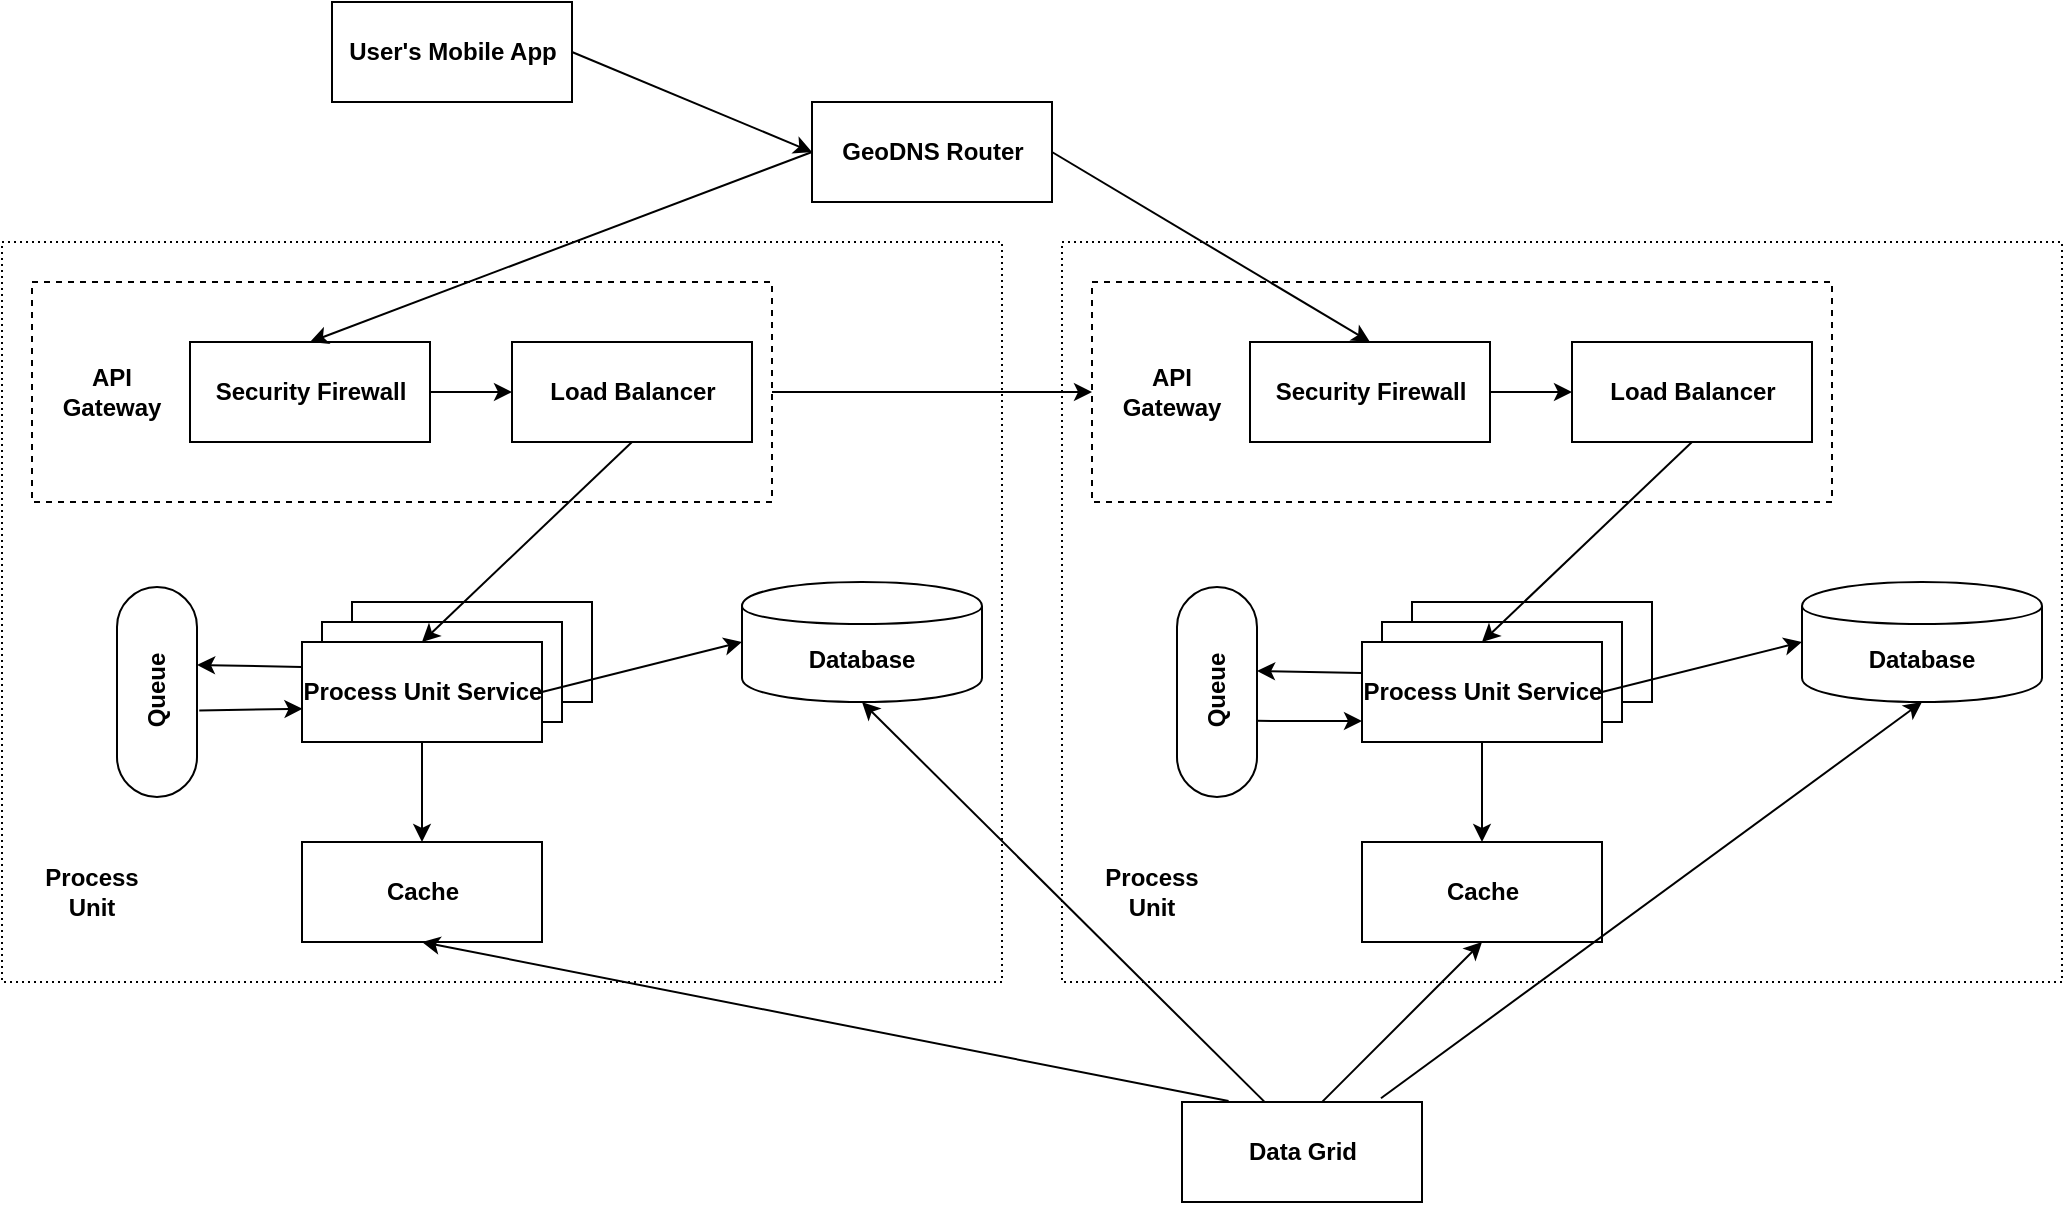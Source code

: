 <mxfile>
    <diagram id="oxM43hiqdUFz2J8ylciR" name="Page-1">
        <mxGraphModel dx="923" dy="712" grid="1" gridSize="10" guides="1" tooltips="1" connect="1" arrows="1" fold="1" page="1" pageScale="1" pageWidth="1600" pageHeight="1200" math="0" shadow="0">
            <root>
                <mxCell id="0"/>
                <mxCell id="1" parent="0"/>
                <mxCell id="19" value="" style="html=1;" vertex="1" parent="1">
                    <mxGeometry x="260" y="360" width="120" height="50" as="geometry"/>
                </mxCell>
                <mxCell id="14" value="" style="rounded=0;whiteSpace=wrap;html=1;dashed=1;dashPattern=1 2;" vertex="1" parent="1">
                    <mxGeometry x="60" y="160" width="500" height="370" as="geometry"/>
                </mxCell>
                <mxCell id="7" value="" style="rounded=0;whiteSpace=wrap;html=1;dashed=1;" vertex="1" parent="1">
                    <mxGeometry x="75" y="180" width="370" height="110" as="geometry"/>
                </mxCell>
                <mxCell id="2" value="&lt;b&gt;User's Mobile App&lt;/b&gt;" style="html=1;" vertex="1" parent="1">
                    <mxGeometry x="225" y="40" width="120" height="50" as="geometry"/>
                </mxCell>
                <mxCell id="3" value="&lt;b&gt;GeoDNS Router&lt;/b&gt;" style="html=1;" vertex="1" parent="1">
                    <mxGeometry x="465" y="90" width="120" height="50" as="geometry"/>
                </mxCell>
                <mxCell id="4" value="&lt;b style=&quot;border-color: var(--border-color);&quot;&gt;Security Firewall&lt;/b&gt;" style="html=1;" vertex="1" parent="1">
                    <mxGeometry x="154" y="210" width="120" height="50" as="geometry"/>
                </mxCell>
                <mxCell id="5" value="&lt;b&gt;Load Balancer&lt;/b&gt;" style="html=1;" vertex="1" parent="1">
                    <mxGeometry x="315" y="210" width="120" height="50" as="geometry"/>
                </mxCell>
                <mxCell id="6" value="" style="endArrow=classic;html=1;exitX=1;exitY=0.5;exitDx=0;exitDy=0;entryX=0;entryY=0.5;entryDx=0;entryDy=0;" edge="1" parent="1" source="2" target="3">
                    <mxGeometry width="50" height="50" relative="1" as="geometry">
                        <mxPoint x="555" y="390" as="sourcePoint"/>
                        <mxPoint x="605" y="340" as="targetPoint"/>
                    </mxGeometry>
                </mxCell>
                <mxCell id="8" value="&lt;b&gt;API Gateway&lt;/b&gt;" style="text;html=1;strokeColor=none;fillColor=none;align=center;verticalAlign=middle;whiteSpace=wrap;rounded=0;dashed=1;" vertex="1" parent="1">
                    <mxGeometry x="85" y="220" width="60" height="30" as="geometry"/>
                </mxCell>
                <mxCell id="12" value="" style="endArrow=classic;html=1;exitX=0;exitY=0.5;exitDx=0;exitDy=0;entryX=0.5;entryY=0;entryDx=0;entryDy=0;" edge="1" parent="1" source="3" target="4">
                    <mxGeometry width="50" height="50" relative="1" as="geometry">
                        <mxPoint x="555" y="380" as="sourcePoint"/>
                        <mxPoint x="605" y="330" as="targetPoint"/>
                    </mxGeometry>
                </mxCell>
                <mxCell id="13" value="" style="endArrow=classic;html=1;exitX=1;exitY=0.5;exitDx=0;exitDy=0;entryX=0;entryY=0.5;entryDx=0;entryDy=0;" edge="1" parent="1" source="4" target="5">
                    <mxGeometry width="50" height="50" relative="1" as="geometry">
                        <mxPoint x="485" y="370" as="sourcePoint"/>
                        <mxPoint x="535" y="320" as="targetPoint"/>
                    </mxGeometry>
                </mxCell>
                <mxCell id="18" value="" style="html=1;" vertex="1" parent="1">
                    <mxGeometry x="235" y="340" width="120" height="50" as="geometry"/>
                </mxCell>
                <mxCell id="20" value="" style="html=1;" vertex="1" parent="1">
                    <mxGeometry x="220" y="350" width="120" height="50" as="geometry"/>
                </mxCell>
                <mxCell id="17" value="&lt;b&gt;Process Unit Service&lt;/b&gt;" style="html=1;" vertex="1" parent="1">
                    <mxGeometry x="210" y="360" width="120" height="50" as="geometry"/>
                </mxCell>
                <mxCell id="21" value="" style="endArrow=classic;html=1;exitX=0.5;exitY=1;exitDx=0;exitDy=0;entryX=0.5;entryY=0;entryDx=0;entryDy=0;" edge="1" parent="1" source="5" target="17">
                    <mxGeometry width="50" height="50" relative="1" as="geometry">
                        <mxPoint x="360" y="370" as="sourcePoint"/>
                        <mxPoint x="410" y="320" as="targetPoint"/>
                    </mxGeometry>
                </mxCell>
                <mxCell id="22" value="&lt;b&gt;Database&lt;/b&gt;" style="shape=cylinder;whiteSpace=wrap;html=1;boundedLbl=1;backgroundOutline=1;" vertex="1" parent="1">
                    <mxGeometry x="430" y="330" width="120" height="60" as="geometry"/>
                </mxCell>
                <mxCell id="24" value="&lt;b&gt;Cache&lt;/b&gt;" style="html=1;" vertex="1" parent="1">
                    <mxGeometry x="210" y="460" width="120" height="50" as="geometry"/>
                </mxCell>
                <mxCell id="25" value="" style="endArrow=classic;html=1;exitX=1;exitY=0.5;exitDx=0;exitDy=0;entryX=0;entryY=0.5;entryDx=0;entryDy=0;" edge="1" parent="1" source="17" target="22">
                    <mxGeometry width="50" height="50" relative="1" as="geometry">
                        <mxPoint x="360" y="370" as="sourcePoint"/>
                        <mxPoint x="410" y="320" as="targetPoint"/>
                    </mxGeometry>
                </mxCell>
                <mxCell id="26" value="" style="endArrow=classic;html=1;exitX=0.5;exitY=1;exitDx=0;exitDy=0;entryX=0.5;entryY=0;entryDx=0;entryDy=0;" edge="1" parent="1" source="17" target="24">
                    <mxGeometry width="50" height="50" relative="1" as="geometry">
                        <mxPoint x="285" y="245" as="sourcePoint"/>
                        <mxPoint x="325" y="245" as="targetPoint"/>
                    </mxGeometry>
                </mxCell>
                <mxCell id="27" value="&lt;b&gt;Data Grid&lt;/b&gt;" style="html=1;" vertex="1" parent="1">
                    <mxGeometry x="650" y="590" width="120" height="50" as="geometry"/>
                </mxCell>
                <mxCell id="29" value="&lt;b&gt;Process Unit&lt;/b&gt;" style="text;html=1;strokeColor=none;fillColor=none;align=center;verticalAlign=middle;whiteSpace=wrap;rounded=0;" vertex="1" parent="1">
                    <mxGeometry x="75" y="470" width="60" height="30" as="geometry"/>
                </mxCell>
                <mxCell id="30" value="" style="html=1;" vertex="1" parent="1">
                    <mxGeometry x="790" y="360" width="120" height="50" as="geometry"/>
                </mxCell>
                <mxCell id="31" value="" style="rounded=0;whiteSpace=wrap;html=1;dashed=1;dashPattern=1 2;" vertex="1" parent="1">
                    <mxGeometry x="590" y="160" width="500" height="370" as="geometry"/>
                </mxCell>
                <mxCell id="32" value="" style="rounded=0;whiteSpace=wrap;html=1;dashed=1;" vertex="1" parent="1">
                    <mxGeometry x="605" y="180" width="370" height="110" as="geometry"/>
                </mxCell>
                <mxCell id="33" value="&lt;b style=&quot;border-color: var(--border-color);&quot;&gt;Security Firewall&lt;/b&gt;" style="html=1;" vertex="1" parent="1">
                    <mxGeometry x="684" y="210" width="120" height="50" as="geometry"/>
                </mxCell>
                <mxCell id="34" value="&lt;b&gt;Load Balancer&lt;/b&gt;" style="html=1;" vertex="1" parent="1">
                    <mxGeometry x="845" y="210" width="120" height="50" as="geometry"/>
                </mxCell>
                <mxCell id="35" value="&lt;b&gt;API Gateway&lt;/b&gt;" style="text;html=1;strokeColor=none;fillColor=none;align=center;verticalAlign=middle;whiteSpace=wrap;rounded=0;dashed=1;" vertex="1" parent="1">
                    <mxGeometry x="615" y="220" width="60" height="30" as="geometry"/>
                </mxCell>
                <mxCell id="36" value="" style="endArrow=classic;html=1;exitX=1;exitY=0.5;exitDx=0;exitDy=0;entryX=0;entryY=0.5;entryDx=0;entryDy=0;" edge="1" parent="1" source="33" target="34">
                    <mxGeometry width="50" height="50" relative="1" as="geometry">
                        <mxPoint x="1015" y="370" as="sourcePoint"/>
                        <mxPoint x="1065" y="320" as="targetPoint"/>
                    </mxGeometry>
                </mxCell>
                <mxCell id="37" value="" style="html=1;" vertex="1" parent="1">
                    <mxGeometry x="765" y="340" width="120" height="50" as="geometry"/>
                </mxCell>
                <mxCell id="38" value="" style="html=1;" vertex="1" parent="1">
                    <mxGeometry x="750" y="350" width="120" height="50" as="geometry"/>
                </mxCell>
                <mxCell id="39" value="&lt;b&gt;Process Unit Service&lt;/b&gt;" style="html=1;" vertex="1" parent="1">
                    <mxGeometry x="740" y="360" width="120" height="50" as="geometry"/>
                </mxCell>
                <mxCell id="40" value="" style="endArrow=classic;html=1;exitX=0.5;exitY=1;exitDx=0;exitDy=0;entryX=0.5;entryY=0;entryDx=0;entryDy=0;" edge="1" parent="1" source="34" target="39">
                    <mxGeometry width="50" height="50" relative="1" as="geometry">
                        <mxPoint x="890" y="370" as="sourcePoint"/>
                        <mxPoint x="940" y="320" as="targetPoint"/>
                    </mxGeometry>
                </mxCell>
                <mxCell id="41" value="&lt;b&gt;Database&lt;/b&gt;" style="shape=cylinder;whiteSpace=wrap;html=1;boundedLbl=1;backgroundOutline=1;" vertex="1" parent="1">
                    <mxGeometry x="960" y="330" width="120" height="60" as="geometry"/>
                </mxCell>
                <mxCell id="42" value="&lt;b&gt;Cache&lt;/b&gt;" style="html=1;" vertex="1" parent="1">
                    <mxGeometry x="740" y="460" width="120" height="50" as="geometry"/>
                </mxCell>
                <mxCell id="43" value="" style="endArrow=classic;html=1;exitX=1;exitY=0.5;exitDx=0;exitDy=0;entryX=0;entryY=0.5;entryDx=0;entryDy=0;" edge="1" parent="1" source="39" target="41">
                    <mxGeometry width="50" height="50" relative="1" as="geometry">
                        <mxPoint x="890" y="370" as="sourcePoint"/>
                        <mxPoint x="940" y="320" as="targetPoint"/>
                    </mxGeometry>
                </mxCell>
                <mxCell id="44" value="" style="endArrow=classic;html=1;exitX=0.5;exitY=1;exitDx=0;exitDy=0;entryX=0.5;entryY=0;entryDx=0;entryDy=0;" edge="1" parent="1" source="39" target="42">
                    <mxGeometry width="50" height="50" relative="1" as="geometry">
                        <mxPoint x="815" y="245" as="sourcePoint"/>
                        <mxPoint x="855" y="245" as="targetPoint"/>
                    </mxGeometry>
                </mxCell>
                <mxCell id="45" value="&lt;b&gt;Process Unit&lt;/b&gt;" style="text;html=1;strokeColor=none;fillColor=none;align=center;verticalAlign=middle;whiteSpace=wrap;rounded=0;" vertex="1" parent="1">
                    <mxGeometry x="605" y="470" width="60" height="30" as="geometry"/>
                </mxCell>
                <mxCell id="46" value="" style="endArrow=classic;html=1;exitX=1;exitY=0.5;exitDx=0;exitDy=0;entryX=0.5;entryY=0;entryDx=0;entryDy=0;" edge="1" parent="1" source="3" target="33">
                    <mxGeometry width="50" height="50" relative="1" as="geometry">
                        <mxPoint x="490" y="380" as="sourcePoint"/>
                        <mxPoint x="540" y="330" as="targetPoint"/>
                    </mxGeometry>
                </mxCell>
                <mxCell id="47" value="" style="endArrow=classic;html=1;exitX=0.194;exitY=-0.009;exitDx=0;exitDy=0;exitPerimeter=0;entryX=0.5;entryY=1;entryDx=0;entryDy=0;" edge="1" parent="1" source="27" target="24">
                    <mxGeometry width="50" height="50" relative="1" as="geometry">
                        <mxPoint x="590" y="560" as="sourcePoint"/>
                        <mxPoint x="640" y="510" as="targetPoint"/>
                    </mxGeometry>
                </mxCell>
                <mxCell id="48" value="" style="endArrow=classic;html=1;entryX=0.5;entryY=1;entryDx=0;entryDy=0;exitX=0.345;exitY=0.001;exitDx=0;exitDy=0;exitPerimeter=0;" edge="1" parent="1" source="27" target="22">
                    <mxGeometry width="50" height="50" relative="1" as="geometry">
                        <mxPoint x="616" y="677" as="sourcePoint"/>
                        <mxPoint x="640" y="510" as="targetPoint"/>
                    </mxGeometry>
                </mxCell>
                <mxCell id="49" value="" style="endArrow=classic;html=1;exitX=0.583;exitY=0.001;exitDx=0;exitDy=0;exitPerimeter=0;entryX=0.5;entryY=1;entryDx=0;entryDy=0;" edge="1" parent="1" source="27" target="42">
                    <mxGeometry width="50" height="50" relative="1" as="geometry">
                        <mxPoint x="590" y="560" as="sourcePoint"/>
                        <mxPoint x="640" y="510" as="targetPoint"/>
                    </mxGeometry>
                </mxCell>
                <mxCell id="50" value="" style="endArrow=classic;html=1;exitX=0.829;exitY=-0.037;exitDx=0;exitDy=0;exitPerimeter=0;entryX=0.5;entryY=1;entryDx=0;entryDy=0;" edge="1" parent="1" source="27" target="41">
                    <mxGeometry width="50" height="50" relative="1" as="geometry">
                        <mxPoint x="590" y="560" as="sourcePoint"/>
                        <mxPoint x="640" y="510" as="targetPoint"/>
                    </mxGeometry>
                </mxCell>
                <mxCell id="52" value="&lt;b&gt;Queue&lt;/b&gt;" style="html=1;dashed=0;whitespace=wrap;shape=mxgraph.dfd.start;rotation=-90;" vertex="1" parent="1">
                    <mxGeometry x="85" y="365" width="105" height="40" as="geometry"/>
                </mxCell>
                <mxCell id="53" value="&lt;b&gt;Queue&lt;/b&gt;" style="html=1;dashed=0;whitespace=wrap;shape=mxgraph.dfd.start;rotation=-90;" vertex="1" parent="1">
                    <mxGeometry x="615" y="365" width="105" height="40" as="geometry"/>
                </mxCell>
                <mxCell id="54" value="" style="endArrow=classic;html=1;exitX=0;exitY=0.25;exitDx=0;exitDy=0;entryX=0.629;entryY=1.001;entryDx=0;entryDy=0;entryPerimeter=0;" edge="1" parent="1" source="17" target="52">
                    <mxGeometry width="50" height="50" relative="1" as="geometry">
                        <mxPoint x="490" y="330" as="sourcePoint"/>
                        <mxPoint x="540" y="280" as="targetPoint"/>
                    </mxGeometry>
                </mxCell>
                <mxCell id="55" value="" style="endArrow=classic;html=1;entryX=0.002;entryY=0.668;entryDx=0;entryDy=0;entryPerimeter=0;exitX=0.412;exitY=1.028;exitDx=0;exitDy=0;exitPerimeter=0;" edge="1" parent="1" source="52" target="17">
                    <mxGeometry width="50" height="50" relative="1" as="geometry">
                        <mxPoint x="160" y="400" as="sourcePoint"/>
                        <mxPoint x="210" y="398" as="targetPoint"/>
                    </mxGeometry>
                </mxCell>
                <mxCell id="56" value="" style="endArrow=classic;html=1;exitX=0;exitY=0.25;exitDx=0;exitDy=0;entryX=0.629;entryY=1.001;entryDx=0;entryDy=0;entryPerimeter=0;" edge="1" parent="1">
                    <mxGeometry width="50" height="50" relative="1" as="geometry">
                        <mxPoint x="740" y="375.52" as="sourcePoint"/>
                        <mxPoint x="687.54" y="374.475" as="targetPoint"/>
                    </mxGeometry>
                </mxCell>
                <mxCell id="58" value="" style="endArrow=classic;html=1;entryX=0;entryY=0.8;entryDx=0;entryDy=0;entryPerimeter=0;exitX=0.358;exitY=0.992;exitDx=0;exitDy=0;exitPerimeter=0;" edge="1" parent="1">
                    <mxGeometry width="50" height="50" relative="1" as="geometry">
                        <mxPoint x="687.18" y="399.43" as="sourcePoint"/>
                        <mxPoint x="740" y="399.52" as="targetPoint"/>
                    </mxGeometry>
                </mxCell>
                <mxCell id="59" value="" style="endArrow=classic;html=1;exitX=1;exitY=0.5;exitDx=0;exitDy=0;entryX=0;entryY=0.5;entryDx=0;entryDy=0;" edge="1" parent="1" source="7" target="32">
                    <mxGeometry width="50" height="50" relative="1" as="geometry">
                        <mxPoint x="460" y="270" as="sourcePoint"/>
                        <mxPoint x="510" y="220" as="targetPoint"/>
                    </mxGeometry>
                </mxCell>
            </root>
        </mxGraphModel>
    </diagram>
</mxfile>